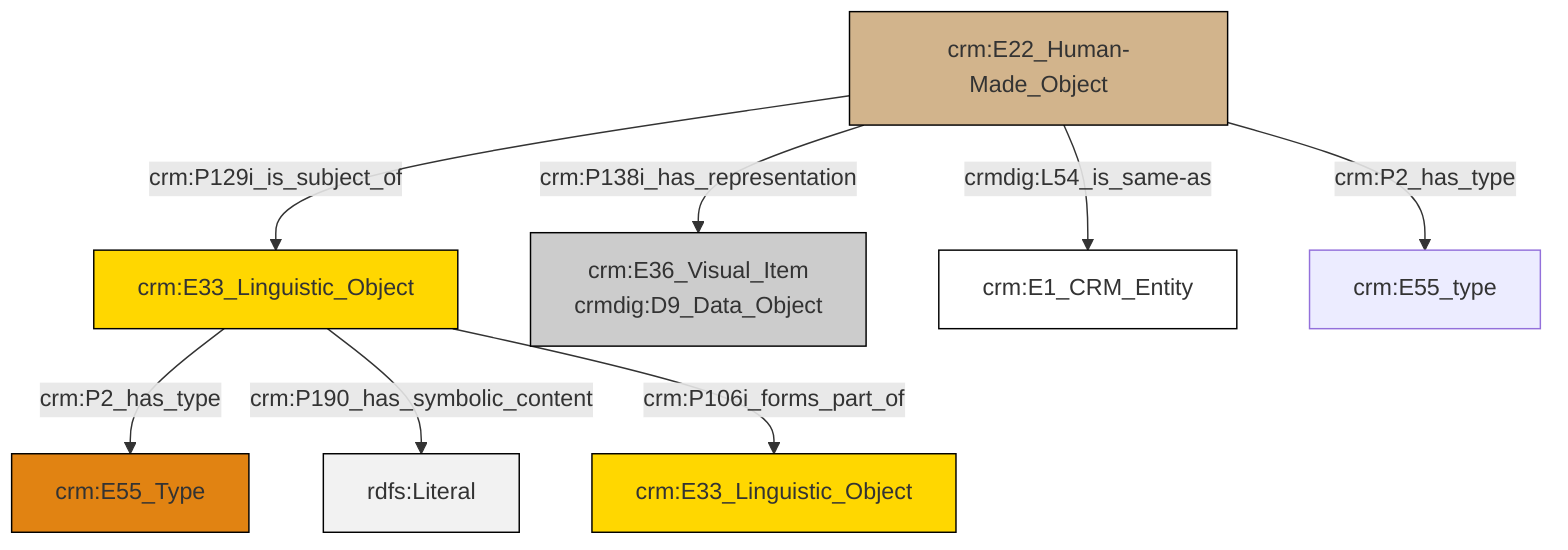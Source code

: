graph TD
classDef Literal fill:#f2f2f2,stroke:#000000;
classDef CRM_Entity fill:#FFFFFF,stroke:#000000;
classDef Temporal_Entity fill:#00C9E6, stroke:#000000;
classDef Type fill:#E18312, stroke:#000000;
classDef Time-Span fill:#2C9C91, stroke:#000000;
classDef Appellation fill:#FFEB7F, stroke:#000000;
classDef Place fill:#008836, stroke:#000000;
classDef Persistent_Item fill:#B266B2, stroke:#000000;
classDef Conceptual_Object fill:#FFD700, stroke:#000000;
classDef Physical_Thing fill:#D2B48C, stroke:#000000;
classDef Actor fill:#f58aad, stroke:#000000;
classDef PC_Classes fill:#4ce600, stroke:#000000;
classDef Multi fill:#cccccc,stroke:#000000;

2["crm:E22_Human-Made_Object"]:::Physical_Thing -->|crm:P138i_has_representation| 3["crm:E36_Visual_Item<br>crmdig:D9_Data_Object"]:::Multi
0["crm:E33_Linguistic_Object"]:::Conceptual_Object -->|crm:P2_has_type| 6["crm:E55_Type"]:::Type
2["crm:E22_Human-Made_Object"]:::Physical_Thing -->|crm:P129i_is_subject_of| 0["crm:E33_Linguistic_Object"]:::Conceptual_Object
0["crm:E33_Linguistic_Object"]:::Conceptual_Object -->|crm:P190_has_symbolic_content| 15[rdfs:Literal]:::Literal
0["crm:E33_Linguistic_Object"]:::Conceptual_Object -->|crm:P106i_forms_part_of| 8["crm:E33_Linguistic_Object"]:::Conceptual_Object
2["crm:E22_Human-Made_Object"]:::Physical_Thing -->|crm:P2_has_type| 10["crm:E55_type"]:::Default
2["crm:E22_Human-Made_Object"]:::Physical_Thing -->|crmdig:L54_is_same-as| 4["crm:E1_CRM_Entity"]:::CRM_Entity